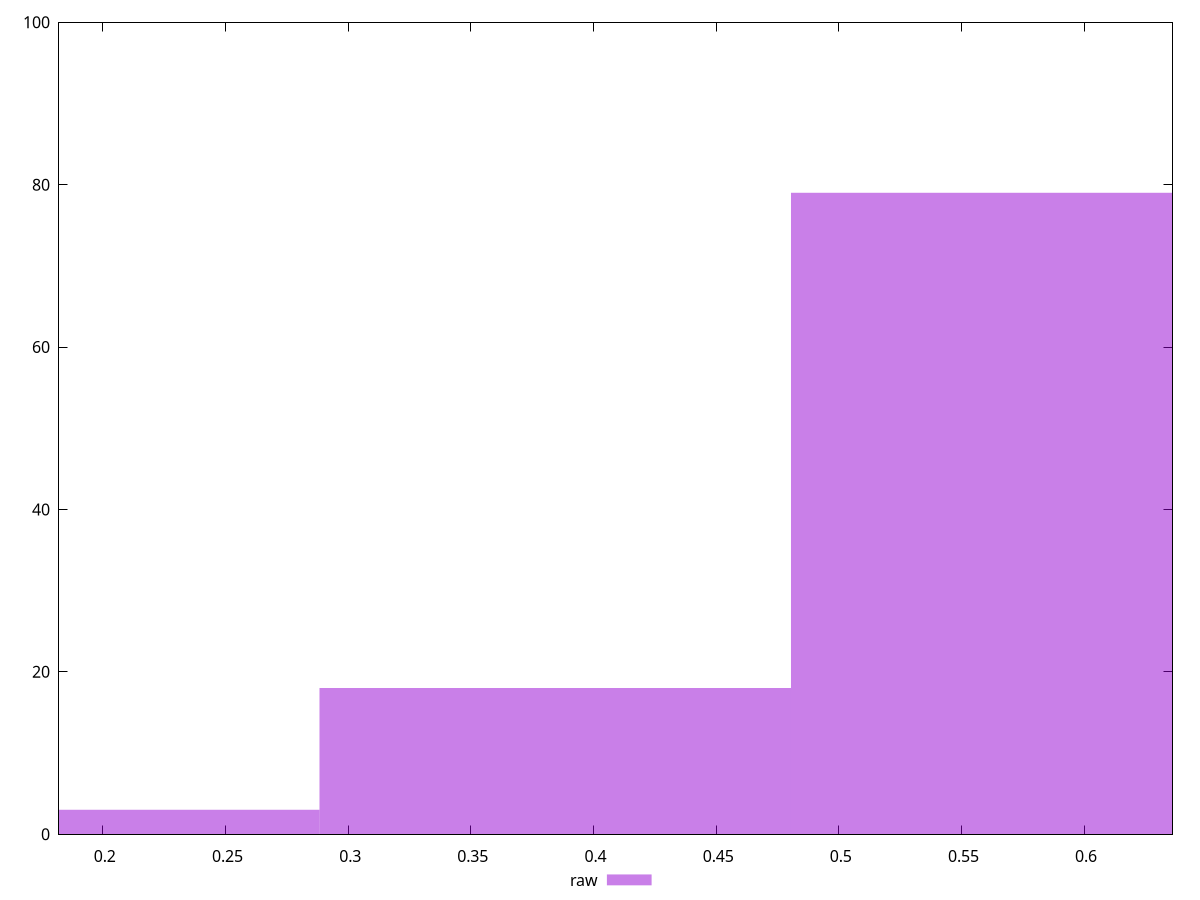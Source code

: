 reset

$raw <<EOF
0.3844088535310245 18
0.5766132802965367 79
0.19220442676551225 3
EOF

set key outside below
set boxwidth 0.19220442676551225
set xrange [0.182117776937036:0.6360346941312809]
set yrange [0:100]
set trange [0:100]
set style fill transparent solid 0.5 noborder
set terminal svg size 640, 490 enhanced background rgb 'white'
set output "report_00015_2021-02-09T16-11-33.973Z/meta/pScore/samples/pages+cached+noadtech/raw/histogram.svg"

plot $raw title "raw" with boxes

reset
